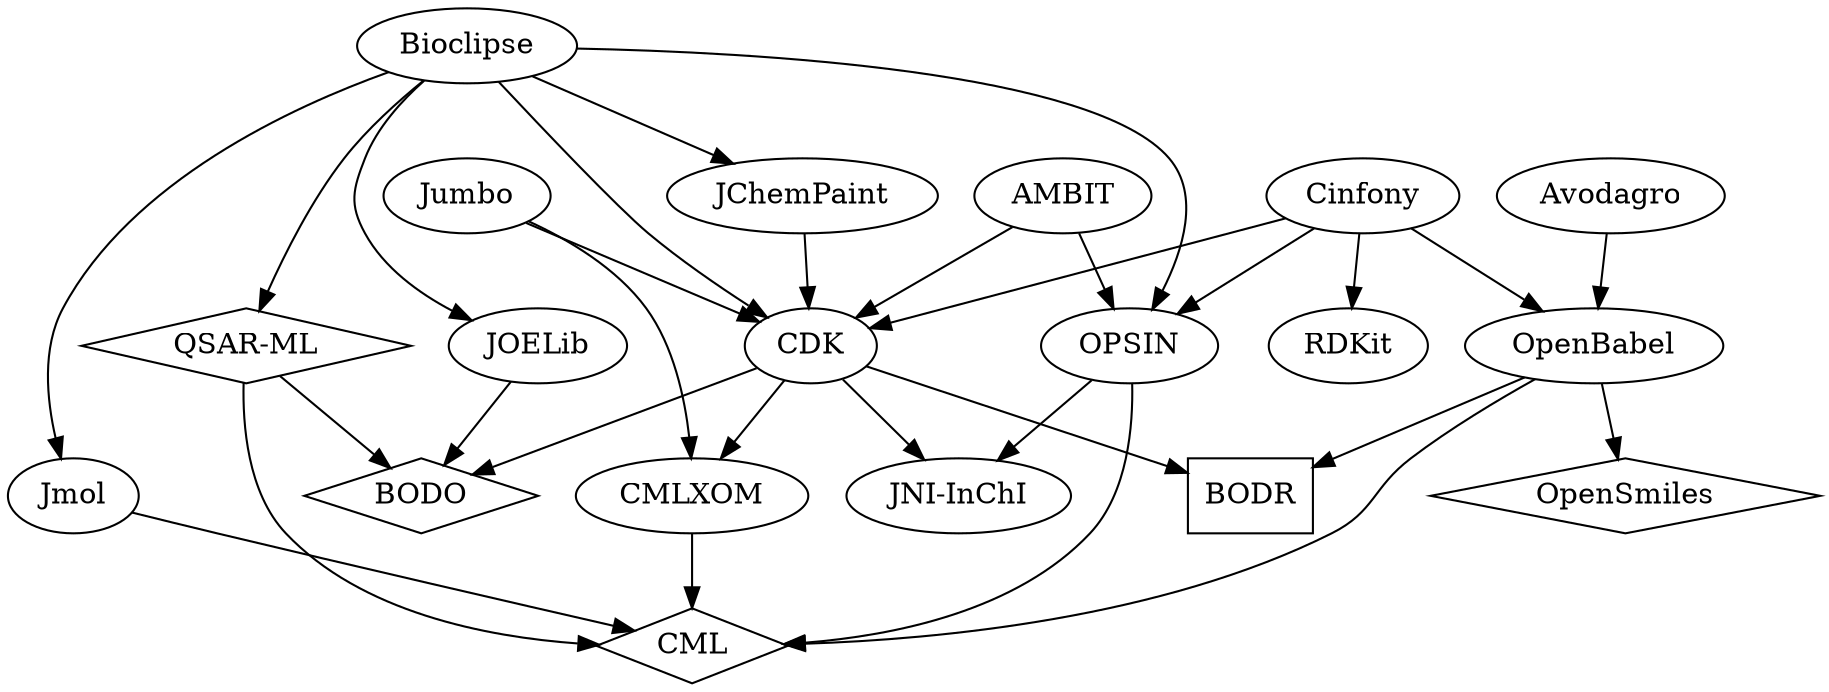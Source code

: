 digraph g {
  /* license colors:

    GPL v3 : dark green
    GPL v2 : light green
    LGPL v2 : dark blue
    LGPL v2 : light blue

  */

  /* Project labels */

  ambit [label="AMBIT"] ;
  avogadro [label="Avodagro"] ;
  bioclipse [label="Bioclipse"] ;
  bodo [label="BODO",shape=diamond] ;
  bodr [label="BODR",shape=box] ;
  cdk [label="CDK"] ;
  cinfony [label="Cinfony"] ;
  cml [label="CML",shape=diamond] ;
  cmlxom [label="CMLXOM"] ;
  jchempaint [label="JChemPaint"] ;
  jmol [label="Jmol"] ;
  jniinchi [label="JNI-InChI"] ;
  jumbo [label="Jumbo"] ;
  ob [label="OpenBabel"] ;
  joelib [label="JOELib"] ;
  opensmiles [label="OpenSmiles",shape=diamond] ;
  opsin [label="OPSIN"] ;
  qsarml [label="QSAR-ML",shape=diamond] ;
  rdkit [label="RDKit"] ;

  /* Uses */

  cdk -> jniinchi ;
  cdk -> bodr ;
  cdk -> bodo ;
  ob -> bodr ;
  ob -> opensmiles ;
  ob -> cml ;
  avogadro -> ob ;
  bioclipse -> cdk ;
  bioclipse -> jmol ;
  bioclipse -> opsin ;
  bioclipse -> joelib ;
  bioclipse -> jchempaint ;
  cdk -> cmlxom ;
  jumbo -> cdk ;
  jumbo -> cmlxom ;
  cmlxom -> cml ;
  jchempaint -> cdk ;
  cinfony -> cdk ;
  cinfony -> ob ;
  cinfony -> rdkit ;
  ambit -> cdk ;
  jmol -> cml ;
  joelib -> bodo ;
  bioclipse -> qsarml ;
  qsarml -> cml ;
  qsarml -> bodo ;
  opsin -> cml ;
  opsin -> jniinchi ;
  ambit -> opsin ;
  cinfony -> opsin ;

  /* Inherited code */

  /* ... who wants to have a go ? ... */

}
